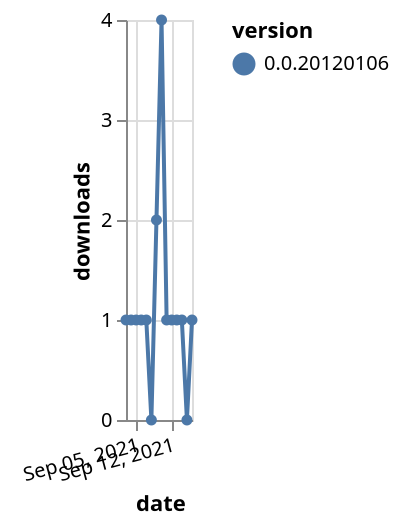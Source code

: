 {"$schema": "https://vega.github.io/schema/vega-lite/v5.json", "description": "A simple bar chart with embedded data.", "data": {"values": [{"date": "2021-09-03", "total": 155, "delta": 1, "version": "0.0.20120106"}, {"date": "2021-09-04", "total": 156, "delta": 1, "version": "0.0.20120106"}, {"date": "2021-09-05", "total": 157, "delta": 1, "version": "0.0.20120106"}, {"date": "2021-09-06", "total": 158, "delta": 1, "version": "0.0.20120106"}, {"date": "2021-09-07", "total": 159, "delta": 1, "version": "0.0.20120106"}, {"date": "2021-09-08", "total": 159, "delta": 0, "version": "0.0.20120106"}, {"date": "2021-09-09", "total": 161, "delta": 2, "version": "0.0.20120106"}, {"date": "2021-09-10", "total": 165, "delta": 4, "version": "0.0.20120106"}, {"date": "2021-09-11", "total": 166, "delta": 1, "version": "0.0.20120106"}, {"date": "2021-09-12", "total": 167, "delta": 1, "version": "0.0.20120106"}, {"date": "2021-09-13", "total": 168, "delta": 1, "version": "0.0.20120106"}, {"date": "2021-09-14", "total": 169, "delta": 1, "version": "0.0.20120106"}, {"date": "2021-09-15", "total": 169, "delta": 0, "version": "0.0.20120106"}, {"date": "2021-09-16", "total": 170, "delta": 1, "version": "0.0.20120106"}]}, "width": "container", "mark": {"type": "line", "point": {"filled": true}}, "encoding": {"x": {"field": "date", "type": "temporal", "timeUnit": "yearmonthdate", "title": "date", "axis": {"labelAngle": -15}}, "y": {"field": "delta", "type": "quantitative", "title": "downloads"}, "color": {"field": "version", "type": "nominal"}, "tooltip": {"field": "delta"}}}